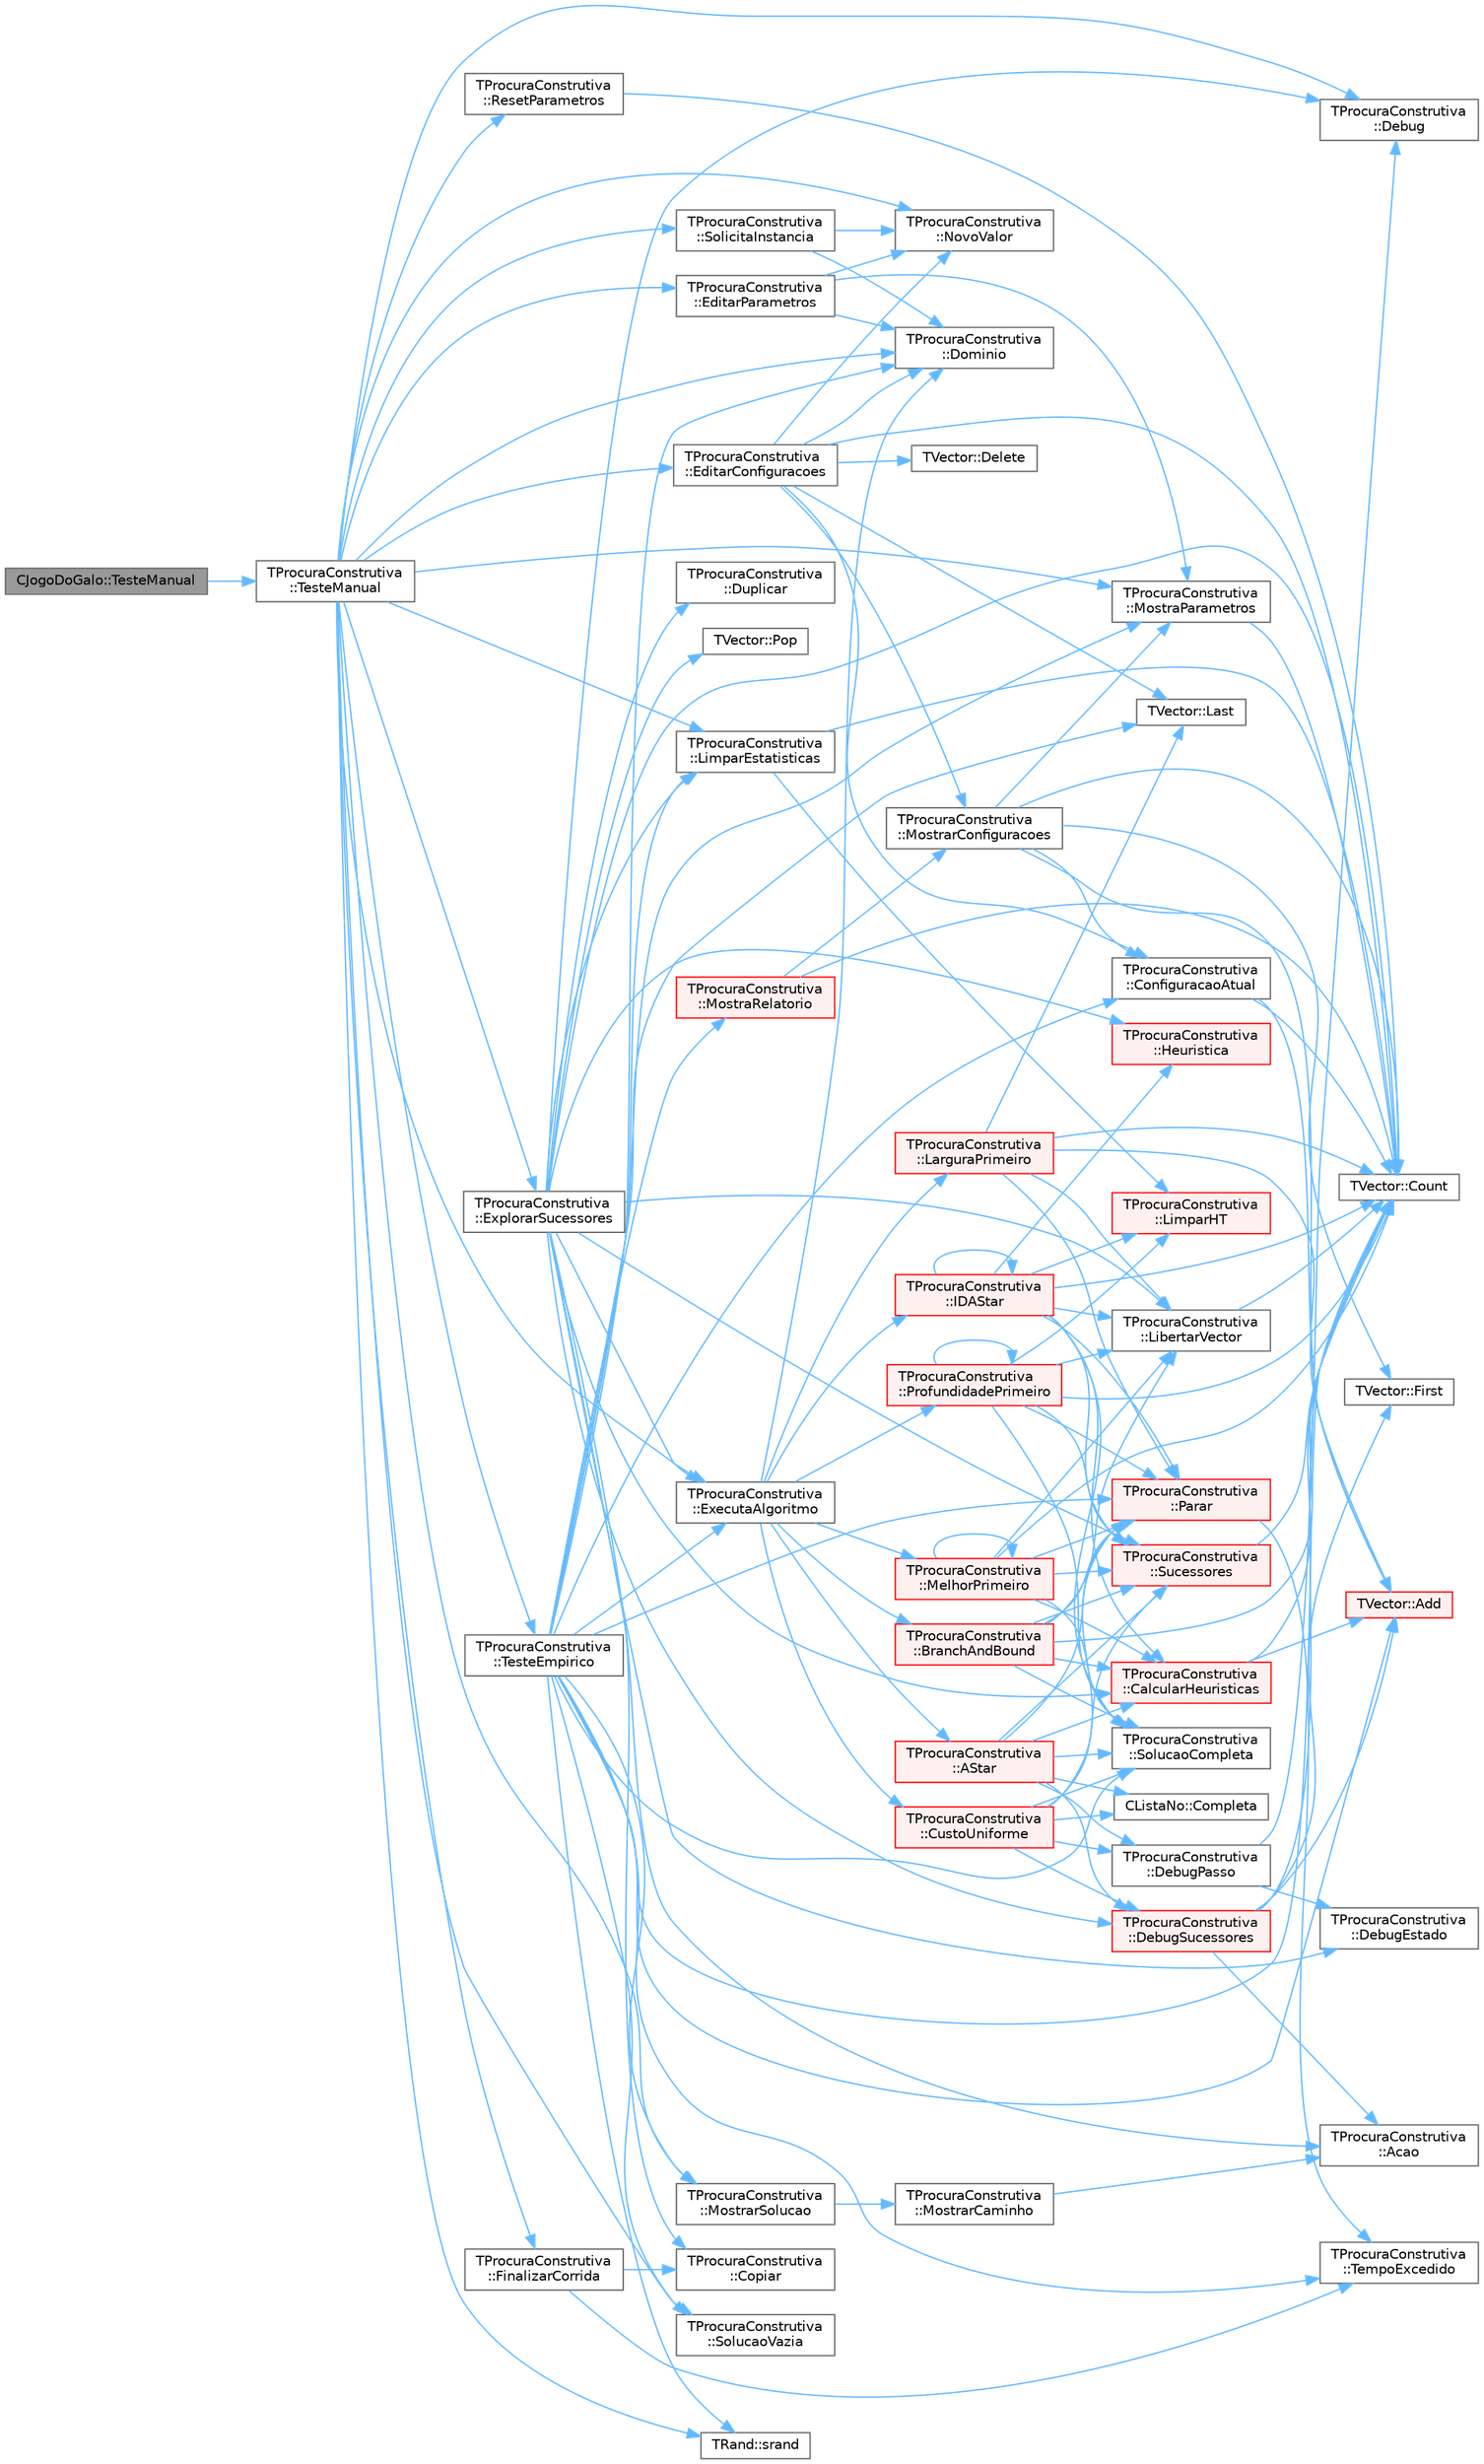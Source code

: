 digraph "CJogoDoGalo::TesteManual"
{
 // LATEX_PDF_SIZE
  bgcolor="transparent";
  edge [fontname=Helvetica,fontsize=10,labelfontname=Helvetica,labelfontsize=10];
  node [fontname=Helvetica,fontsize=10,shape=box,height=0.2,width=0.4];
  rankdir="LR";
  Node1 [id="Node000001",label="CJogoDoGalo::TesteManual",height=0.2,width=0.4,color="gray40", fillcolor="grey60", style="filled", fontcolor="black",tooltip="Inicializa a interação com o utilizador."];
  Node1 -> Node2 [id="edge142_Node000001_Node000002",color="steelblue1",style="solid",tooltip=" "];
  Node2 [id="Node000002",label="TProcuraConstrutiva\l::TesteManual",height=0.2,width=0.4,color="grey40", fillcolor="white", style="filled",URL="$group__RedefinicaoMandatoria.html#ga843a501e25cbaff7eb51d8d29995be3a",tooltip="Inicializa a interação com o utilizador."];
  Node2 -> Node3 [id="edge143_Node000002_Node000003",color="steelblue1",style="solid",tooltip=" "];
  Node3 [id="Node000003",label="TProcuraConstrutiva\l::Debug",height=0.2,width=0.4,color="grey40", fillcolor="white", style="filled",URL="$group__RedefinicaoSugerida.html#ga6bb2ece76e931695c9e32df7ca7143aa",tooltip="Mostra o estado no ecrã, para debug."];
  Node2 -> Node4 [id="edge144_Node000002_Node000004",color="steelblue1",style="solid",tooltip=" "];
  Node4 [id="Node000004",label="TProcuraConstrutiva\l::Dominio",height=0.2,width=0.4,color="grey40", fillcolor="white", style="filled",URL="$classTProcuraConstrutiva.html#a6dc1daad843c50560a5f3dd8bbe23f56",tooltip=" "];
  Node2 -> Node5 [id="edge145_Node000002_Node000005",color="steelblue1",style="solid",tooltip=" "];
  Node5 [id="Node000005",label="TProcuraConstrutiva\l::EditarConfiguracoes",height=0.2,width=0.4,color="grey40", fillcolor="white", style="filled",URL="$classTProcuraConstrutiva.html#a7e5329143aa8df478b68741d47fa6a7f",tooltip=" "];
  Node5 -> Node6 [id="edge146_Node000005_Node000006",color="steelblue1",style="solid",tooltip=" "];
  Node6 [id="Node000006",label="TProcuraConstrutiva\l::ConfiguracaoAtual",height=0.2,width=0.4,color="grey40", fillcolor="white", style="filled",URL="$classTProcuraConstrutiva.html#a4c50b21dc4dc6a689af754dfce6e272f",tooltip=" "];
  Node6 -> Node7 [id="edge147_Node000006_Node000007",color="steelblue1",style="solid",tooltip=" "];
  Node7 [id="Node000007",label="TVector::Add",height=0.2,width=0.4,color="red", fillcolor="#FFF0F0", style="filled",URL="$classTVector.html#a21e44df6bc9513d711e2047abc5abf3d",tooltip=" "];
  Node6 -> Node9 [id="edge148_Node000006_Node000009",color="steelblue1",style="solid",tooltip=" "];
  Node9 [id="Node000009",label="TVector::Count",height=0.2,width=0.4,color="grey40", fillcolor="white", style="filled",URL="$classTVector.html#a427bf294df0ee2bf96e30d278c08389f",tooltip=" "];
  Node5 -> Node9 [id="edge149_Node000005_Node000009",color="steelblue1",style="solid",tooltip=" "];
  Node5 -> Node10 [id="edge150_Node000005_Node000010",color="steelblue1",style="solid",tooltip=" "];
  Node10 [id="Node000010",label="TVector::Delete",height=0.2,width=0.4,color="grey40", fillcolor="white", style="filled",URL="$classTVector.html#a1520b4878aa655442babf702646abd7f",tooltip=" "];
  Node5 -> Node4 [id="edge151_Node000005_Node000004",color="steelblue1",style="solid",tooltip=" "];
  Node5 -> Node11 [id="edge152_Node000005_Node000011",color="steelblue1",style="solid",tooltip=" "];
  Node11 [id="Node000011",label="TVector::Last",height=0.2,width=0.4,color="grey40", fillcolor="white", style="filled",URL="$classTVector.html#aa304d639c79ef2842f9951846c6292e3",tooltip=" "];
  Node5 -> Node12 [id="edge153_Node000005_Node000012",color="steelblue1",style="solid",tooltip=" "];
  Node12 [id="Node000012",label="TProcuraConstrutiva\l::MostrarConfiguracoes",height=0.2,width=0.4,color="grey40", fillcolor="white", style="filled",URL="$classTProcuraConstrutiva.html#a9d4bc5b86186bcba9cbee82588ada2fb",tooltip=" "];
  Node12 -> Node7 [id="edge154_Node000012_Node000007",color="steelblue1",style="solid",tooltip=" "];
  Node12 -> Node6 [id="edge155_Node000012_Node000006",color="steelblue1",style="solid",tooltip=" "];
  Node12 -> Node9 [id="edge156_Node000012_Node000009",color="steelblue1",style="solid",tooltip=" "];
  Node12 -> Node13 [id="edge157_Node000012_Node000013",color="steelblue1",style="solid",tooltip=" "];
  Node13 [id="Node000013",label="TVector::First",height=0.2,width=0.4,color="grey40", fillcolor="white", style="filled",URL="$classTVector.html#a05f29646493d42f3c77081b6031d70e5",tooltip=" "];
  Node12 -> Node14 [id="edge158_Node000012_Node000014",color="steelblue1",style="solid",tooltip=" "];
  Node14 [id="Node000014",label="TProcuraConstrutiva\l::MostraParametros",height=0.2,width=0.4,color="grey40", fillcolor="white", style="filled",URL="$classTProcuraConstrutiva.html#af74795a981510f72e0c7865cd758ab3b",tooltip=" "];
  Node14 -> Node9 [id="edge159_Node000014_Node000009",color="steelblue1",style="solid",tooltip=" "];
  Node5 -> Node15 [id="edge160_Node000005_Node000015",color="steelblue1",style="solid",tooltip=" "];
  Node15 [id="Node000015",label="TProcuraConstrutiva\l::NovoValor",height=0.2,width=0.4,color="grey40", fillcolor="white", style="filled",URL="$classTProcuraConstrutiva.html#a47abc151fcdd67c126b99672870d7dca",tooltip=" "];
  Node2 -> Node16 [id="edge161_Node000002_Node000016",color="steelblue1",style="solid",tooltip=" "];
  Node16 [id="Node000016",label="TProcuraConstrutiva\l::EditarParametros",height=0.2,width=0.4,color="grey40", fillcolor="white", style="filled",URL="$classTProcuraConstrutiva.html#aa2c53163dbc3e394abbd2bfbf70e29ca",tooltip=" "];
  Node16 -> Node4 [id="edge162_Node000016_Node000004",color="steelblue1",style="solid",tooltip=" "];
  Node16 -> Node14 [id="edge163_Node000016_Node000014",color="steelblue1",style="solid",tooltip=" "];
  Node16 -> Node15 [id="edge164_Node000016_Node000015",color="steelblue1",style="solid",tooltip=" "];
  Node2 -> Node17 [id="edge165_Node000002_Node000017",color="steelblue1",style="solid",tooltip=" "];
  Node17 [id="Node000017",label="TProcuraConstrutiva\l::ExecutaAlgoritmo",height=0.2,width=0.4,color="grey40", fillcolor="white", style="filled",URL="$group__RedefinicaoOpcional.html#gae52871eb18c8ae656a2174acf43b3bb3",tooltip="Executa o algoritmo com os parametros atuais."];
  Node17 -> Node18 [id="edge166_Node000017_Node000018",color="steelblue1",style="solid",tooltip=" "];
  Node18 [id="Node000018",label="TProcuraConstrutiva\l::AStar",height=0.2,width=0.4,color="red", fillcolor="#FFF0F0", style="filled",URL="$group__ProcurasInformadas.html#ga37dd78e1a9a6742700728135f81964b4",tooltip="Executa a procura A*, algoritmo informado."];
  Node18 -> Node19 [id="edge167_Node000018_Node000019",color="steelblue1",style="solid",tooltip=" "];
  Node19 [id="Node000019",label="TProcuraConstrutiva\l::CalcularHeuristicas",height=0.2,width=0.4,color="red", fillcolor="#FFF0F0", style="filled",URL="$classTProcuraConstrutiva.html#a640e74c9b6cd340761db671438ad679e",tooltip=" "];
  Node19 -> Node7 [id="edge168_Node000019_Node000007",color="steelblue1",style="solid",tooltip=" "];
  Node19 -> Node9 [id="edge169_Node000019_Node000009",color="steelblue1",style="solid",tooltip=" "];
  Node18 -> Node21 [id="edge170_Node000018_Node000021",color="steelblue1",style="solid",tooltip=" "];
  Node21 [id="Node000021",label="CListaNo::Completa",height=0.2,width=0.4,color="grey40", fillcolor="white", style="filled",URL="$classCListaNo.html#a1895f082c5a47855d4cb6236b66fd8a0",tooltip=" "];
  Node18 -> Node22 [id="edge171_Node000018_Node000022",color="steelblue1",style="solid",tooltip=" "];
  Node22 [id="Node000022",label="TProcuraConstrutiva\l::DebugPasso",height=0.2,width=0.4,color="grey40", fillcolor="white", style="filled",URL="$classTProcuraConstrutiva.html#a8a25d942dd9c34c27ad92e3e36177f2f",tooltip=" "];
  Node22 -> Node3 [id="edge172_Node000022_Node000003",color="steelblue1",style="solid",tooltip=" "];
  Node22 -> Node23 [id="edge173_Node000022_Node000023",color="steelblue1",style="solid",tooltip=" "];
  Node23 [id="Node000023",label="TProcuraConstrutiva\l::DebugEstado",height=0.2,width=0.4,color="grey40", fillcolor="white", style="filled",URL="$classTProcuraConstrutiva.html#a3c5b2743566153ca9d45e875106e548b",tooltip=" "];
  Node18 -> Node24 [id="edge174_Node000018_Node000024",color="steelblue1",style="solid",tooltip=" "];
  Node24 [id="Node000024",label="TProcuraConstrutiva\l::DebugSucessores",height=0.2,width=0.4,color="red", fillcolor="#FFF0F0", style="filled",URL="$classTProcuraConstrutiva.html#a08aa14ddc895426b2ce3df4d763cbbd7",tooltip=" "];
  Node24 -> Node25 [id="edge175_Node000024_Node000025",color="steelblue1",style="solid",tooltip=" "];
  Node25 [id="Node000025",label="TProcuraConstrutiva\l::Acao",height=0.2,width=0.4,color="grey40", fillcolor="white", style="filled",URL="$group__RedefinicaoSugerida.html#gacbc6e34f3a403d26d806f37b5cd739f6",tooltip="Retorna a ação (movimento, passo, jogada, lance, etc.) que gerou o sucessor."];
  Node24 -> Node7 [id="edge176_Node000024_Node000007",color="steelblue1",style="solid",tooltip=" "];
  Node24 -> Node9 [id="edge177_Node000024_Node000009",color="steelblue1",style="solid",tooltip=" "];
  Node24 -> Node13 [id="edge178_Node000024_Node000013",color="steelblue1",style="solid",tooltip=" "];
  Node18 -> Node35 [id="edge179_Node000018_Node000035",color="steelblue1",style="solid",tooltip=" "];
  Node35 [id="Node000035",label="TProcuraConstrutiva\l::Parar",height=0.2,width=0.4,color="red", fillcolor="#FFF0F0", style="filled",URL="$group__RedefinicaoOpcional.html#gaed4543b865993696a193d101e925b5b1",tooltip="Verifica se a procura deve ser interrompida."];
  Node35 -> Node39 [id="edge180_Node000035_Node000039",color="steelblue1",style="solid",tooltip=" "];
  Node39 [id="Node000039",label="TProcuraConstrutiva\l::TempoExcedido",height=0.2,width=0.4,color="grey40", fillcolor="white", style="filled",URL="$classTProcuraConstrutiva.html#a1d844f9591ce201c48e38024a92887f4",tooltip=" "];
  Node18 -> Node40 [id="edge181_Node000018_Node000040",color="steelblue1",style="solid",tooltip=" "];
  Node40 [id="Node000040",label="TProcuraConstrutiva\l::SolucaoCompleta",height=0.2,width=0.4,color="grey40", fillcolor="white", style="filled",URL="$group__RedefinicaoMandatoria.html#ga1f3e2b667881c3e910ba372467645304",tooltip="Verifica se o estado actual é objectivo (é uma solução completa)"];
  Node18 -> Node41 [id="edge182_Node000018_Node000041",color="steelblue1",style="solid",tooltip=" "];
  Node41 [id="Node000041",label="TProcuraConstrutiva\l::Sucessores",height=0.2,width=0.4,color="red", fillcolor="#FFF0F0", style="filled",URL="$group__RedefinicaoMandatoria.html#ga0a13570d2f5a21296e3c10c2780e170c",tooltip="Coloca em sucessores a lista de estados sucessores."];
  Node41 -> Node9 [id="edge183_Node000041_Node000009",color="steelblue1",style="solid",tooltip=" "];
  Node17 -> Node51 [id="edge184_Node000017_Node000051",color="steelblue1",style="solid",tooltip=" "];
  Node51 [id="Node000051",label="TProcuraConstrutiva\l::BranchAndBound",height=0.2,width=0.4,color="red", fillcolor="#FFF0F0", style="filled",URL="$group__ProcurasInformadas.html#gafe804dbf6cabda9e627500c2d4f8aafd",tooltip="Executa o algoritmo Branch-and-Bound, um algoritmo informado."];
  Node51 -> Node19 [id="edge185_Node000051_Node000019",color="steelblue1",style="solid",tooltip=" "];
  Node51 -> Node9 [id="edge186_Node000051_Node000009",color="steelblue1",style="solid",tooltip=" "];
  Node51 -> Node34 [id="edge187_Node000051_Node000034",color="steelblue1",style="solid",tooltip=" "];
  Node34 [id="Node000034",label="TProcuraConstrutiva\l::LibertarVector",height=0.2,width=0.4,color="grey40", fillcolor="white", style="filled",URL="$classTProcuraConstrutiva.html#a976f17b2b53ce9ffc7d1795d291262df",tooltip=" "];
  Node34 -> Node9 [id="edge188_Node000034_Node000009",color="steelblue1",style="solid",tooltip=" "];
  Node51 -> Node35 [id="edge189_Node000051_Node000035",color="steelblue1",style="solid",tooltip=" "];
  Node51 -> Node40 [id="edge190_Node000051_Node000040",color="steelblue1",style="solid",tooltip=" "];
  Node51 -> Node41 [id="edge191_Node000051_Node000041",color="steelblue1",style="solid",tooltip=" "];
  Node17 -> Node62 [id="edge192_Node000017_Node000062",color="steelblue1",style="solid",tooltip=" "];
  Node62 [id="Node000062",label="TProcuraConstrutiva\l::CustoUniforme",height=0.2,width=0.4,color="red", fillcolor="#FFF0F0", style="filled",URL="$group__ProcurasCegas.html#ga2343fafdecfd55b69c0ffb71e8f9426b",tooltip="Executa a procura por custo uniforme, algoritmo cego."];
  Node62 -> Node21 [id="edge193_Node000062_Node000021",color="steelblue1",style="solid",tooltip=" "];
  Node62 -> Node22 [id="edge194_Node000062_Node000022",color="steelblue1",style="solid",tooltip=" "];
  Node62 -> Node24 [id="edge195_Node000062_Node000024",color="steelblue1",style="solid",tooltip=" "];
  Node62 -> Node35 [id="edge196_Node000062_Node000035",color="steelblue1",style="solid",tooltip=" "];
  Node62 -> Node40 [id="edge197_Node000062_Node000040",color="steelblue1",style="solid",tooltip=" "];
  Node62 -> Node41 [id="edge198_Node000062_Node000041",color="steelblue1",style="solid",tooltip=" "];
  Node17 -> Node4 [id="edge199_Node000017_Node000004",color="steelblue1",style="solid",tooltip=" "];
  Node17 -> Node63 [id="edge200_Node000017_Node000063",color="steelblue1",style="solid",tooltip=" "];
  Node63 [id="Node000063",label="TProcuraConstrutiva\l::IDAStar",height=0.2,width=0.4,color="red", fillcolor="#FFF0F0", style="filled",URL="$group__ProcurasInformadas.html#gae77f9608e7988052377d7025bee7c4e8",tooltip="Executa a procura IDA*, algoritmo informado."];
  Node63 -> Node19 [id="edge201_Node000063_Node000019",color="steelblue1",style="solid",tooltip=" "];
  Node63 -> Node9 [id="edge202_Node000063_Node000009",color="steelblue1",style="solid",tooltip=" "];
  Node63 -> Node65 [id="edge203_Node000063_Node000065",color="steelblue1",style="solid",tooltip=" "];
  Node65 [id="Node000065",label="TProcuraConstrutiva\l::Heuristica",height=0.2,width=0.4,color="red", fillcolor="#FFF0F0", style="filled",URL="$group__RedefinicaoSugerida.html#ga0e8bb1bd33683545dc4f8f6329548b40",tooltip="Função para calcular quanto falta para o final, o valor da heurística."];
  Node63 -> Node63 [id="edge204_Node000063_Node000063",color="steelblue1",style="solid",tooltip=" "];
  Node63 -> Node34 [id="edge205_Node000063_Node000034",color="steelblue1",style="solid",tooltip=" "];
  Node63 -> Node66 [id="edge206_Node000063_Node000066",color="steelblue1",style="solid",tooltip=" "];
  Node66 [id="Node000066",label="TProcuraConstrutiva\l::LimparHT",height=0.2,width=0.4,color="red", fillcolor="#FFF0F0", style="filled",URL="$classTProcuraConstrutiva.html#a8b500987c88352d27a68200454cc3c8c",tooltip=" "];
  Node63 -> Node35 [id="edge207_Node000063_Node000035",color="steelblue1",style="solid",tooltip=" "];
  Node63 -> Node40 [id="edge208_Node000063_Node000040",color="steelblue1",style="solid",tooltip=" "];
  Node63 -> Node41 [id="edge209_Node000063_Node000041",color="steelblue1",style="solid",tooltip=" "];
  Node17 -> Node68 [id="edge210_Node000017_Node000068",color="steelblue1",style="solid",tooltip=" "];
  Node68 [id="Node000068",label="TProcuraConstrutiva\l::LarguraPrimeiro",height=0.2,width=0.4,color="red", fillcolor="#FFF0F0", style="filled",URL="$group__ProcurasCegas.html#gafe656922894d8a27b4cfb70128793af0",tooltip="Executa a procura em largura primeiro, algoritmo cego."];
  Node68 -> Node7 [id="edge211_Node000068_Node000007",color="steelblue1",style="solid",tooltip=" "];
  Node68 -> Node9 [id="edge212_Node000068_Node000009",color="steelblue1",style="solid",tooltip=" "];
  Node68 -> Node11 [id="edge213_Node000068_Node000011",color="steelblue1",style="solid",tooltip=" "];
  Node68 -> Node34 [id="edge214_Node000068_Node000034",color="steelblue1",style="solid",tooltip=" "];
  Node68 -> Node35 [id="edge215_Node000068_Node000035",color="steelblue1",style="solid",tooltip=" "];
  Node17 -> Node70 [id="edge216_Node000017_Node000070",color="steelblue1",style="solid",tooltip=" "];
  Node70 [id="Node000070",label="TProcuraConstrutiva\l::MelhorPrimeiro",height=0.2,width=0.4,color="red", fillcolor="#FFF0F0", style="filled",URL="$group__ProcurasInformadas.html#gaebb84182343041bc276e4ceceb4b13aa",tooltip="Executa a procura melhor primeiro, algoritmo informado."];
  Node70 -> Node19 [id="edge217_Node000070_Node000019",color="steelblue1",style="solid",tooltip=" "];
  Node70 -> Node9 [id="edge218_Node000070_Node000009",color="steelblue1",style="solid",tooltip=" "];
  Node70 -> Node34 [id="edge219_Node000070_Node000034",color="steelblue1",style="solid",tooltip=" "];
  Node70 -> Node70 [id="edge220_Node000070_Node000070",color="steelblue1",style="solid",tooltip=" "];
  Node70 -> Node35 [id="edge221_Node000070_Node000035",color="steelblue1",style="solid",tooltip=" "];
  Node70 -> Node40 [id="edge222_Node000070_Node000040",color="steelblue1",style="solid",tooltip=" "];
  Node70 -> Node41 [id="edge223_Node000070_Node000041",color="steelblue1",style="solid",tooltip=" "];
  Node17 -> Node71 [id="edge224_Node000017_Node000071",color="steelblue1",style="solid",tooltip=" "];
  Node71 [id="Node000071",label="TProcuraConstrutiva\l::ProfundidadePrimeiro",height=0.2,width=0.4,color="red", fillcolor="#FFF0F0", style="filled",URL="$group__ProcurasCegas.html#gaf00d9776f6b25d56138efb6725b86228",tooltip="Executa a procura em profundidade primeiro, algoritmo cego."];
  Node71 -> Node9 [id="edge225_Node000071_Node000009",color="steelblue1",style="solid",tooltip=" "];
  Node71 -> Node34 [id="edge226_Node000071_Node000034",color="steelblue1",style="solid",tooltip=" "];
  Node71 -> Node66 [id="edge227_Node000071_Node000066",color="steelblue1",style="solid",tooltip=" "];
  Node71 -> Node35 [id="edge228_Node000071_Node000035",color="steelblue1",style="solid",tooltip=" "];
  Node71 -> Node71 [id="edge229_Node000071_Node000071",color="steelblue1",style="solid",tooltip=" "];
  Node71 -> Node40 [id="edge230_Node000071_Node000040",color="steelblue1",style="solid",tooltip=" "];
  Node71 -> Node41 [id="edge231_Node000071_Node000041",color="steelblue1",style="solid",tooltip=" "];
  Node2 -> Node72 [id="edge232_Node000002_Node000072",color="steelblue1",style="solid",tooltip=" "];
  Node72 [id="Node000072",label="TProcuraConstrutiva\l::ExplorarSucessores",height=0.2,width=0.4,color="grey40", fillcolor="white", style="filled",URL="$classTProcuraConstrutiva.html#ab5639efca5e48b564a8bdd9ec23a8955",tooltip=" "];
  Node72 -> Node25 [id="edge233_Node000072_Node000025",color="steelblue1",style="solid",tooltip=" "];
  Node72 -> Node19 [id="edge234_Node000072_Node000019",color="steelblue1",style="solid",tooltip=" "];
  Node72 -> Node60 [id="edge235_Node000072_Node000060",color="steelblue1",style="solid",tooltip=" "];
  Node60 [id="Node000060",label="TProcuraConstrutiva\l::Copiar",height=0.2,width=0.4,color="grey40", fillcolor="white", style="filled",URL="$group__RedefinicaoMandatoria.html#ga92eb7af76e68a20fe542afb459e7d642",tooltip="Fica com uma cópia do objecto."];
  Node72 -> Node9 [id="edge236_Node000072_Node000009",color="steelblue1",style="solid",tooltip=" "];
  Node72 -> Node3 [id="edge237_Node000072_Node000003",color="steelblue1",style="solid",tooltip=" "];
  Node72 -> Node23 [id="edge238_Node000072_Node000023",color="steelblue1",style="solid",tooltip=" "];
  Node72 -> Node24 [id="edge239_Node000072_Node000024",color="steelblue1",style="solid",tooltip=" "];
  Node72 -> Node59 [id="edge240_Node000072_Node000059",color="steelblue1",style="solid",tooltip=" "];
  Node59 [id="Node000059",label="TProcuraConstrutiva\l::Duplicar",height=0.2,width=0.4,color="grey40", fillcolor="white", style="filled",URL="$group__RedefinicaoMandatoria.html#gaf7c2483f38d11825c220b7a8d538a623",tooltip="Cria um objecto que é uma cópia deste."];
  Node72 -> Node17 [id="edge241_Node000072_Node000017",color="steelblue1",style="solid",tooltip=" "];
  Node72 -> Node65 [id="edge242_Node000072_Node000065",color="steelblue1",style="solid",tooltip=" "];
  Node72 -> Node34 [id="edge243_Node000072_Node000034",color="steelblue1",style="solid",tooltip=" "];
  Node72 -> Node73 [id="edge244_Node000072_Node000073",color="steelblue1",style="solid",tooltip=" "];
  Node73 [id="Node000073",label="TProcuraConstrutiva\l::LimparEstatisticas",height=0.2,width=0.4,color="grey40", fillcolor="white", style="filled",URL="$classTProcuraConstrutiva.html#ae254bbde1b2e36391d575fc2836fea7f",tooltip=" "];
  Node73 -> Node9 [id="edge245_Node000073_Node000009",color="steelblue1",style="solid",tooltip=" "];
  Node73 -> Node66 [id="edge246_Node000073_Node000066",color="steelblue1",style="solid",tooltip=" "];
  Node72 -> Node54 [id="edge247_Node000072_Node000054",color="steelblue1",style="solid",tooltip=" "];
  Node54 [id="Node000054",label="TVector::Pop",height=0.2,width=0.4,color="grey40", fillcolor="white", style="filled",URL="$classTVector.html#a3249913626d54e46b07e168ce1f05d87",tooltip=" "];
  Node72 -> Node41 [id="edge248_Node000072_Node000041",color="steelblue1",style="solid",tooltip=" "];
  Node2 -> Node74 [id="edge249_Node000002_Node000074",color="steelblue1",style="solid",tooltip=" "];
  Node74 [id="Node000074",label="TProcuraConstrutiva\l::FinalizarCorrida",height=0.2,width=0.4,color="grey40", fillcolor="white", style="filled",URL="$classTProcuraConstrutiva.html#af2fbc46bcca99f48e42cdbc62eecc1fd",tooltip=" "];
  Node74 -> Node60 [id="edge250_Node000074_Node000060",color="steelblue1",style="solid",tooltip=" "];
  Node74 -> Node39 [id="edge251_Node000074_Node000039",color="steelblue1",style="solid",tooltip=" "];
  Node2 -> Node73 [id="edge252_Node000002_Node000073",color="steelblue1",style="solid",tooltip=" "];
  Node2 -> Node14 [id="edge253_Node000002_Node000014",color="steelblue1",style="solid",tooltip=" "];
  Node2 -> Node75 [id="edge254_Node000002_Node000075",color="steelblue1",style="solid",tooltip=" "];
  Node75 [id="Node000075",label="TProcuraConstrutiva\l::MostrarSolucao",height=0.2,width=0.4,color="grey40", fillcolor="white", style="filled",URL="$group__RedefinicaoOpcional.html#ga74b4c5766a2b65bdb4c3019523c1508f",tooltip="Mostrar solução, seja um caminho ou o próprio estado."];
  Node75 -> Node76 [id="edge255_Node000075_Node000076",color="steelblue1",style="solid",tooltip=" "];
  Node76 [id="Node000076",label="TProcuraConstrutiva\l::MostrarCaminho",height=0.2,width=0.4,color="grey40", fillcolor="white", style="filled",URL="$classTProcuraConstrutiva.html#a51a3757ad4f4041833c7957276d76ab9",tooltip=" "];
  Node76 -> Node25 [id="edge256_Node000076_Node000025",color="steelblue1",style="solid",tooltip=" "];
  Node2 -> Node15 [id="edge257_Node000002_Node000015",color="steelblue1",style="solid",tooltip=" "];
  Node2 -> Node77 [id="edge258_Node000002_Node000077",color="steelblue1",style="solid",tooltip=" "];
  Node77 [id="Node000077",label="TProcuraConstrutiva\l::ResetParametros",height=0.2,width=0.4,color="grey40", fillcolor="white", style="filled",URL="$group__RedefinicaoSugerida.html#gacb15562d8776f4d162001d385ebc13a0",tooltip="Inicializa os parametros."];
  Node77 -> Node9 [id="edge259_Node000077_Node000009",color="steelblue1",style="solid",tooltip=" "];
  Node2 -> Node78 [id="edge260_Node000002_Node000078",color="steelblue1",style="solid",tooltip=" "];
  Node78 [id="Node000078",label="TProcuraConstrutiva\l::SolicitaInstancia",height=0.2,width=0.4,color="grey40", fillcolor="white", style="filled",URL="$classTProcuraConstrutiva.html#a0729129ac5c4791ebd251bdd28e4a137",tooltip=" "];
  Node78 -> Node4 [id="edge261_Node000078_Node000004",color="steelblue1",style="solid",tooltip=" "];
  Node78 -> Node15 [id="edge262_Node000078_Node000015",color="steelblue1",style="solid",tooltip=" "];
  Node2 -> Node79 [id="edge263_Node000002_Node000079",color="steelblue1",style="solid",tooltip=" "];
  Node79 [id="Node000079",label="TProcuraConstrutiva\l::SolucaoVazia",height=0.2,width=0.4,color="grey40", fillcolor="white", style="filled",URL="$group__RedefinicaoMandatoria.html#ga687ad49ea5304ae8e2c3782f470c4ad3",tooltip="Coloca o objecto no estado inicial da procura."];
  Node2 -> Node49 [id="edge264_Node000002_Node000049",color="steelblue1",style="solid",tooltip=" "];
  Node49 [id="Node000049",label="TRand::srand",height=0.2,width=0.4,color="grey40", fillcolor="white", style="filled",URL="$classTRand.html#ad0b319d6f58ab6820b001b4e3d3ae245",tooltip=" "];
  Node2 -> Node80 [id="edge265_Node000002_Node000080",color="steelblue1",style="solid",tooltip=" "];
  Node80 [id="Node000080",label="TProcuraConstrutiva\l::TesteEmpirico",height=0.2,width=0.4,color="grey40", fillcolor="white", style="filled",URL="$group__RedefinicaoOpcional.html#gab2fca28035f165ce7c1d40acbfc8c971",tooltip="Executa testes empíricos, em todas as configurações guardadas, nas instâncias selecionadas."];
  Node80 -> Node7 [id="edge266_Node000080_Node000007",color="steelblue1",style="solid",tooltip=" "];
  Node80 -> Node6 [id="edge267_Node000080_Node000006",color="steelblue1",style="solid",tooltip=" "];
  Node80 -> Node9 [id="edge268_Node000080_Node000009",color="steelblue1",style="solid",tooltip=" "];
  Node80 -> Node4 [id="edge269_Node000080_Node000004",color="steelblue1",style="solid",tooltip=" "];
  Node80 -> Node17 [id="edge270_Node000080_Node000017",color="steelblue1",style="solid",tooltip=" "];
  Node80 -> Node11 [id="edge271_Node000080_Node000011",color="steelblue1",style="solid",tooltip=" "];
  Node80 -> Node73 [id="edge272_Node000080_Node000073",color="steelblue1",style="solid",tooltip=" "];
  Node80 -> Node14 [id="edge273_Node000080_Node000014",color="steelblue1",style="solid",tooltip=" "];
  Node80 -> Node81 [id="edge274_Node000080_Node000081",color="steelblue1",style="solid",tooltip=" "];
  Node81 [id="Node000081",label="TProcuraConstrutiva\l::MostraRelatorio",height=0.2,width=0.4,color="red", fillcolor="#FFF0F0", style="filled",URL="$classTProcuraConstrutiva.html#ac7e1356d8cd516f18380d4f4c5730c2b",tooltip=" "];
  Node81 -> Node9 [id="edge275_Node000081_Node000009",color="steelblue1",style="solid",tooltip=" "];
  Node81 -> Node12 [id="edge276_Node000081_Node000012",color="steelblue1",style="solid",tooltip=" "];
  Node80 -> Node75 [id="edge277_Node000080_Node000075",color="steelblue1",style="solid",tooltip=" "];
  Node80 -> Node35 [id="edge278_Node000080_Node000035",color="steelblue1",style="solid",tooltip=" "];
  Node80 -> Node40 [id="edge279_Node000080_Node000040",color="steelblue1",style="solid",tooltip=" "];
  Node80 -> Node79 [id="edge280_Node000080_Node000079",color="steelblue1",style="solid",tooltip=" "];
  Node80 -> Node49 [id="edge281_Node000080_Node000049",color="steelblue1",style="solid",tooltip=" "];
  Node80 -> Node39 [id="edge282_Node000080_Node000039",color="steelblue1",style="solid",tooltip=" "];
}
